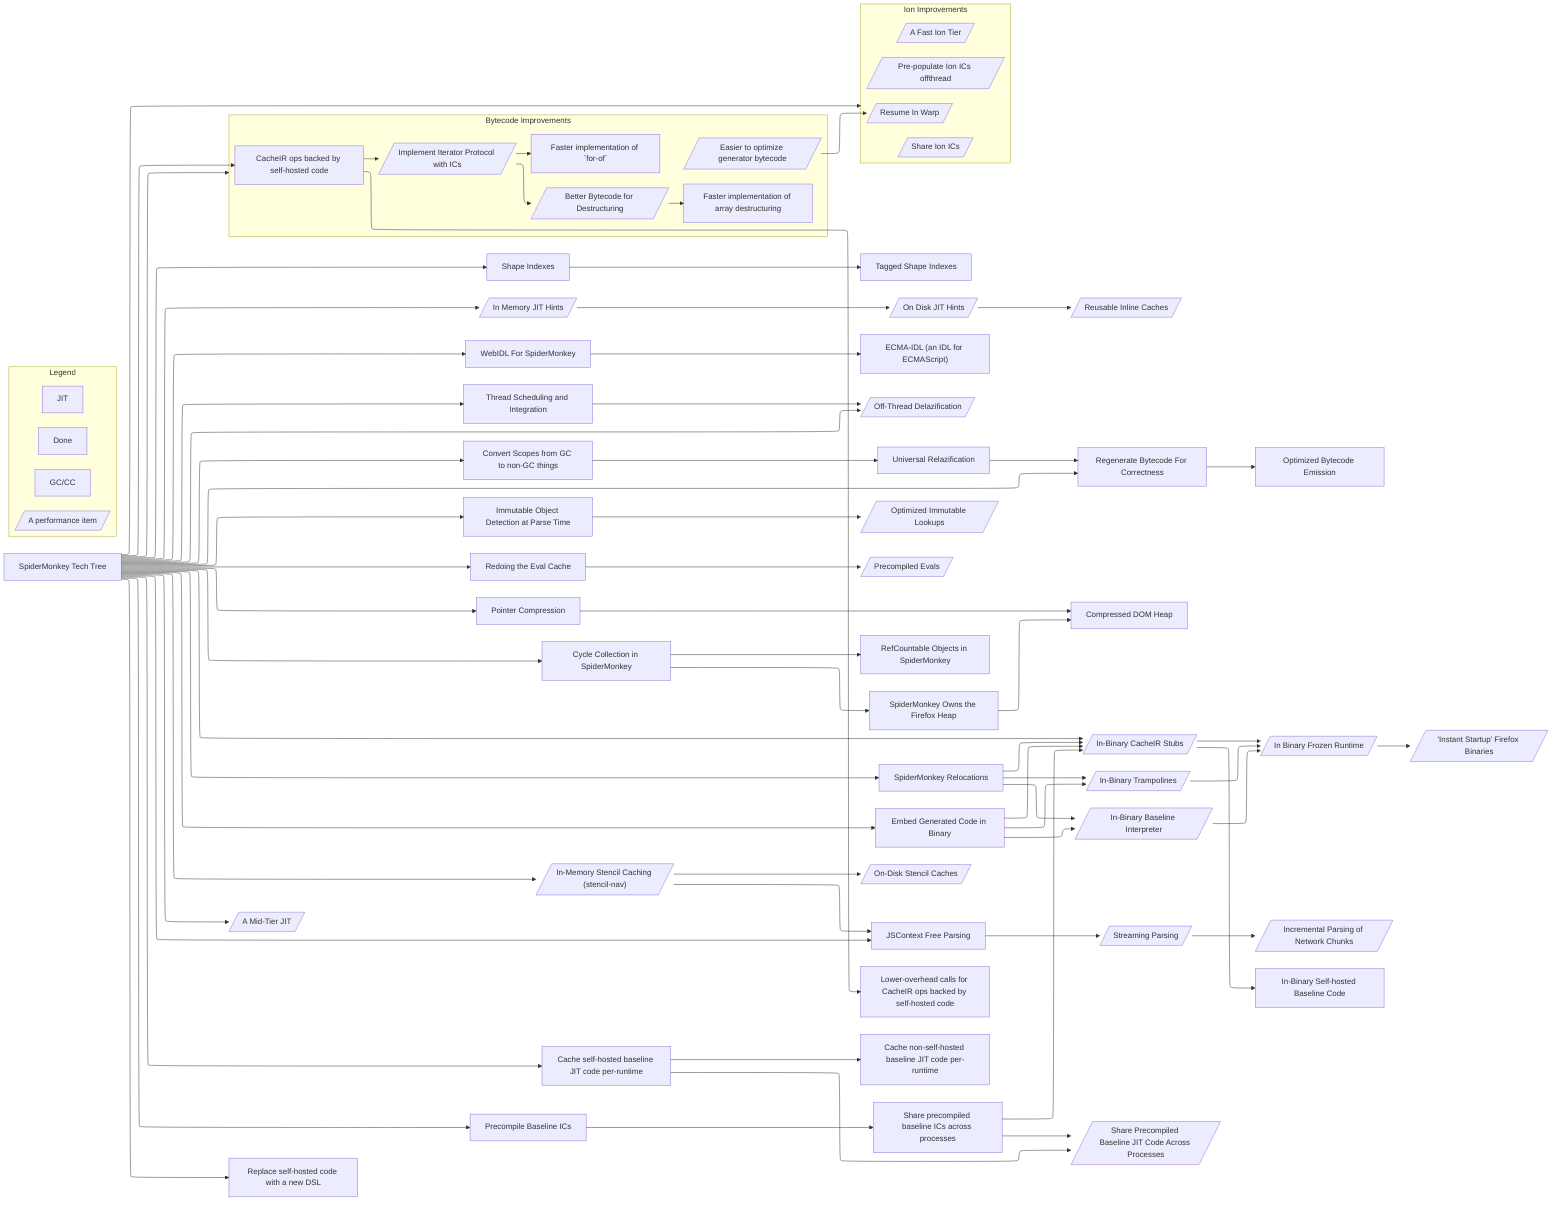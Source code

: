 %%{init: {"flowchart": {"defaultRenderer": "elk"}} }%%
%% Use the elk renderer: Much better for this diagram.
%% -- However, using elk as our renderer does have downsides. Elk doesn't
%%    support dotted lines.
flowchart LR
    subgraph Legend
        Done
        class Done done

        GC["GC/CC"]
        class GC GC

        JIT
        class JIT JIT


        perf[/"A performance item"/]
    end

    root[SpiderMonkey Tech Tree] --> shapeIndexes[Shape Indexes]
    shapeIndexes --> taggedShapeIndexes[Tagged Shape Indexes]
    click shapeIndexes href "#shapeIndexes"
    click taggedShapeIndexes href "#taggedShapeIndexes"

    root --> inMemoryJITHints[/"In Memory JIT Hints"/] --> onDiskJITHints[/"On  Disk JIT Hints"/] --> ric[/"Reusable Inline Caches"/]
    class inMemoryJITHints done;
    click inMemoryJITHints href "https://bugzilla.mozilla.org/show_bug.cgi?id=1824772"

    class onDiskJITHints JIT;
    class ric JIT;

    click ric href "#ric"

    root --> webIDL["WebIDL For SpiderMonkey"] --> ecmaIDL["ECMA-IDL (an IDL for ECMAScript)"]
    root --> scheduling["Thread Scheduling and Integration"] --> offThreadDelazification[/"Off-Thread Delazification"/]
    root --> offThreadDelazification
    root --> nonGCScopes["Convert Scopes from GC to non-GC things"] --> universalRelazification["Universal Relazification"]
    click universalRelazification href "#universalRelazification"

    universalRelazification --> tossBytecode["Regenerate Bytecode For Correctness"]
    root --> tossBytecode --> optimizedBytecode["Optimized Bytecode Emission"]
    click tossBytecode href "#tossBytecode"

    root --> immutableFlag["Immutable Object Detection at Parse Time"] --> optimizedImmutableLookups[/"Optimized Immutable Lookups"/]
    click immutableFlag href "#immutableFlag"

    root --> evalCache["Redoing the Eval Cache"] --> precompiledEval[/"Precompiled Evals"/]
    root --> pointerCompression["Pointer Compression"] --> compressedDOM["Compressed DOM Heap"]
    class pointerCompression GC
    class compressedDOM GC

    root --> cc["Cycle Collection in SpiderMonkey"] --> refCount["RefCountable Objects in SpiderMonkey"]
    class cc GC
    class refCount GC

    cc --> smHeap["SpiderMonkey Owns the Firefox Heap"] --> compressedDOM
    class smHeap GC

    root --> inBinaryStubs[/"In-Binary CacheIR Stubs"/]
    root --> smRelocations["SpiderMonkey Relocations"]
    click smRelocations href "#smRelocations"

    frozenRuntime[/"In Binary Frozen Runtime"/]
    frozenRuntime --> bakedFirefox[/"'Instant Startup' Firefox Binaries"/]

    smRelocations --> inBinaryStubs --> frozenRuntime
    smRelocations --> inBinaryTrampolines[/"In-Binary Trampolines"/] --> frozenRuntime
    smRelocations --> inBinaryBaselineInterpreter[/"In-Binary Baseline Interpreter"/] --> frozenRuntime

    root --> inBinaryCode["Embed Generated Code in Binary"] --> inBinaryStubs & inBinaryTrampolines & inBinaryBaselineInterpreter
    click inBinaryCode "#inBinaryCode"


    root --> stencilNav[/"In-Memory Stencil Caching (stencil-nav)"/]
    stencilNav --> onDiskStencil[/"On-Disk Stencil Caches"/]
    root --> contextFreeParsing["JSContext Free Parsing"]
    stencilNav --> contextFreeParsing
    contextFreeParsing --> streamingParsing[/"Streaming Parsing"/]
    click streamingParsing "#streamingParsing"

    streamingParsing --> networkParsing[/"Incremental Parsing of Network Chunks"/]



    subgraph improvedBytecode [Bytecode Improvements]
        destructuringBytecode[/"Better Bytecode for Destructuring"/]
        click destructuringBytecode "#destructuringBytecode"

        generatorBytecodeTransforms[/"Easier to optimize generator bytecode"/]
        click generatorBytecodeTransforms "#generatorBytecodeTransforms"



        selfHostedCacheIROps["CacheIR ops backed by self-hosted code"]
        class selfHostedCacheIROps JIT


        iteratorsWithICs[/"Implement Iterator Protocol with ICs"/]
        class iteratorsWithICs JIT

        selfHostedCacheIROps --> iteratorsWithICs

        fasterForOf["Faster implementation of `for-of` "]
        class fasterForOf JIT

        fasterArrayDestructuring["Faster implementation of array destructuring "]
        class fasterArrayDestructuring JIT

        iteratorsWithICs --> fasterForOf
        iteratorsWithICs --> destructuringBytecode

        fasterArrayDestructuring["Faster implementation of array destructuring "]
        class fasterArrayDestructuring JIT

        destructuringBytecode --> fasterArrayDestructuring
    end
    root --> improvedBytecode

    lowerOverheadSelfHostedCacheIR["Lower-overhead calls for CacheIR ops backed by self-hosted code"]
    class lowerOverheadSelfHostedCacheIR JIT

    selfHostedCacheIROps --> lowerOverheadSelfHostedCacheIR

    generatorBytecodeTransforms --> resumeInWarp

    subgraph ionImprovements [Ion Improvements]
        shareIonICs[/"Share Ion ICs"/]
        class shareIonICs JIT
        click shareIonICs "#shareIonICs"

        prepopulateIonIcs[/"Pre-populate Ion ICs offthread"/]
        class prepopulateIonIcs JIT
        click prepopulateIonIcs "#prepopulateIonIcs"


        fastIonTier[/"A Fast Ion Tier"/]
        class fastIonTier JIT
        click fastIonTier "#fastIonTier"

        resumeInWarp[/"Resume In Warp"/]
        class resumeInWarp JIT
        click resumeInWarp href "https://bugzilla.mozilla.org/show_bug.cgi?id=1681338"
    end
    root --> ionImprovements

    root --> midTier[/"A Mid-Tier JIT"/]
    click midTier "#midTier"

    cacheSelfHostedJitCode["Cache self-hosted baseline JIT code per-runtime"]
    class cacheSelfHostedJitCode JIT

    cacheRegularJitCode["Cache non-self-hosted baseline JIT code per-runtime"]
    class cacheRegularJitCode JIT

    precompileBaselineICs["Precompile Baseline ICs"]
    class precompileBaselineICs JIT
    click precompileBaselineICs href "https://bugzilla.mozilla.org/show_bug.cgi?id=1357884"

    shareBaselineICs["Share precompiled baseline ICs across processes"]

    root --> cacheSelfHostedJitCode --> cacheRegularJitCode
    root --> precompileBaselineICs -->  shareBaselineICs

    shareBaselineICs --> inBinaryStubs

    sharePrecompiledBaselineAcrossProcesses[/"Share Precompiled Baseline JIT Code Across Processes"/]
    cacheSelfHostedJitCode --> sharePrecompiledBaselineAcrossProcesses
    shareBaselineICs --> sharePrecompiledBaselineAcrossProcesses

    inBinaryBaseline["In-Binary Self-hosted Baseline Code"]
    inBinaryStubs --> inBinaryBaseline

    root --> selfHostedCacheIROps


    root --> selfHostedReplacement["Replace self-hosted code with a new DSL"]

    %% Click Handlers
    %% Example of a programatic click handler for giggles. Notice that the callback
    %% is accessed relative to `window`.
    %% click webIDL callbacks.exampleCallback

    %% As an example of how we could group projects together.
    %% Commented out for now.
    %% subgraph "Gecko Managed Runtime"
    %%     cc
    %%     smHeap
    %%     webIDL
    %%     ecmaIDL
    %% end